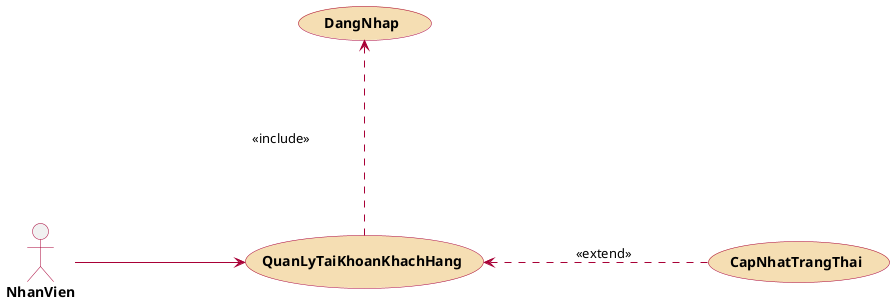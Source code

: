 @startuml


skinparam {
ActorBorderColor #A80036
ActorFontStyle bold
UsecaseFontStyle bold
}
left to right direction
actor NhanVien #line:A80036;
usecase QuanLyTaiKhoanKhachHang #Wheat;line:A80036;
usecase DangNhap #Wheat;line:A80036;
usecase CapNhatTrangThai #Wheat;line:A80036;

NhanVien  --> QuanLyTaiKhoanKhachHang #line:A80036 : \t\t\t\t
QuanLyTaiKhoanKhachHang  .left.>  DangNhap #line:A80036 : \n\n\n\n <<include>> \n\n\n\n
QuanLyTaiKhoanKhachHang  <.down.  CapNhatTrangThai #line:A80036 : \t\t  <<extend>> \t\t
@endum